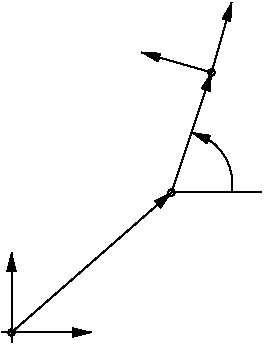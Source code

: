 #FIG 3.2
Landscape
Center
Inches
Letter  
100.00
Single
-2
1200 2
5 1 0 1 0 7 50 -1 -1 0.000 0 1 1 0 1863.750 1282.500 2250 1350 2190 1065 1950 900
	1 1 1.00 60.00 120.00
1 3 0 1 0 7 50 -1 -1 0.000 1 0.0000 600 2400 24 24 600 2400 624 2400
1 3 0 1 0 7 50 -1 -1 0.000 1 0.0000 2100 450 24 24 2100 450 2124 450
1 3 0 1 0 7 50 -1 -1 0.000 1 0.0000 1800 1350 24 24 1800 1350 1824 1350
2 1 0 1 0 7 50 -1 -1 0.000 0 0 -1 1 0 2
	1 1 1.00 60.00 120.00
	 600 2475 600 1800
2 1 0 1 0 7 50 -1 -1 0.000 0 0 -1 1 0 2
	1 1 1.00 60.00 120.00
	 525 2400 1200 2400
2 1 0 1 0 7 50 -1 -1 0.000 0 0 -1 1 0 2
	1 1 1.00 60.00 120.00
	 600 2400 1800 1350
2 1 0 1 0 7 50 -1 -1 0.000 0 0 -1 1 0 2
	1 1 1.00 60.00 120.00
	 1800 1350 2100 450
2 1 0 1 0 7 50 -1 -1 0.000 0 0 -1 1 0 2
	1 1 1.00 60.00 120.00
	 2100 450 2250 -75
2 1 0 1 0 7 50 -1 -1 0.000 0 0 -1 1 0 2
	1 1 1.00 60.00 120.00
	 2100 450 1575 300
2 1 0 1 0 7 50 -1 -1 0.000 0 0 -1 0 0 2
	 1800 1350 2475 1350
